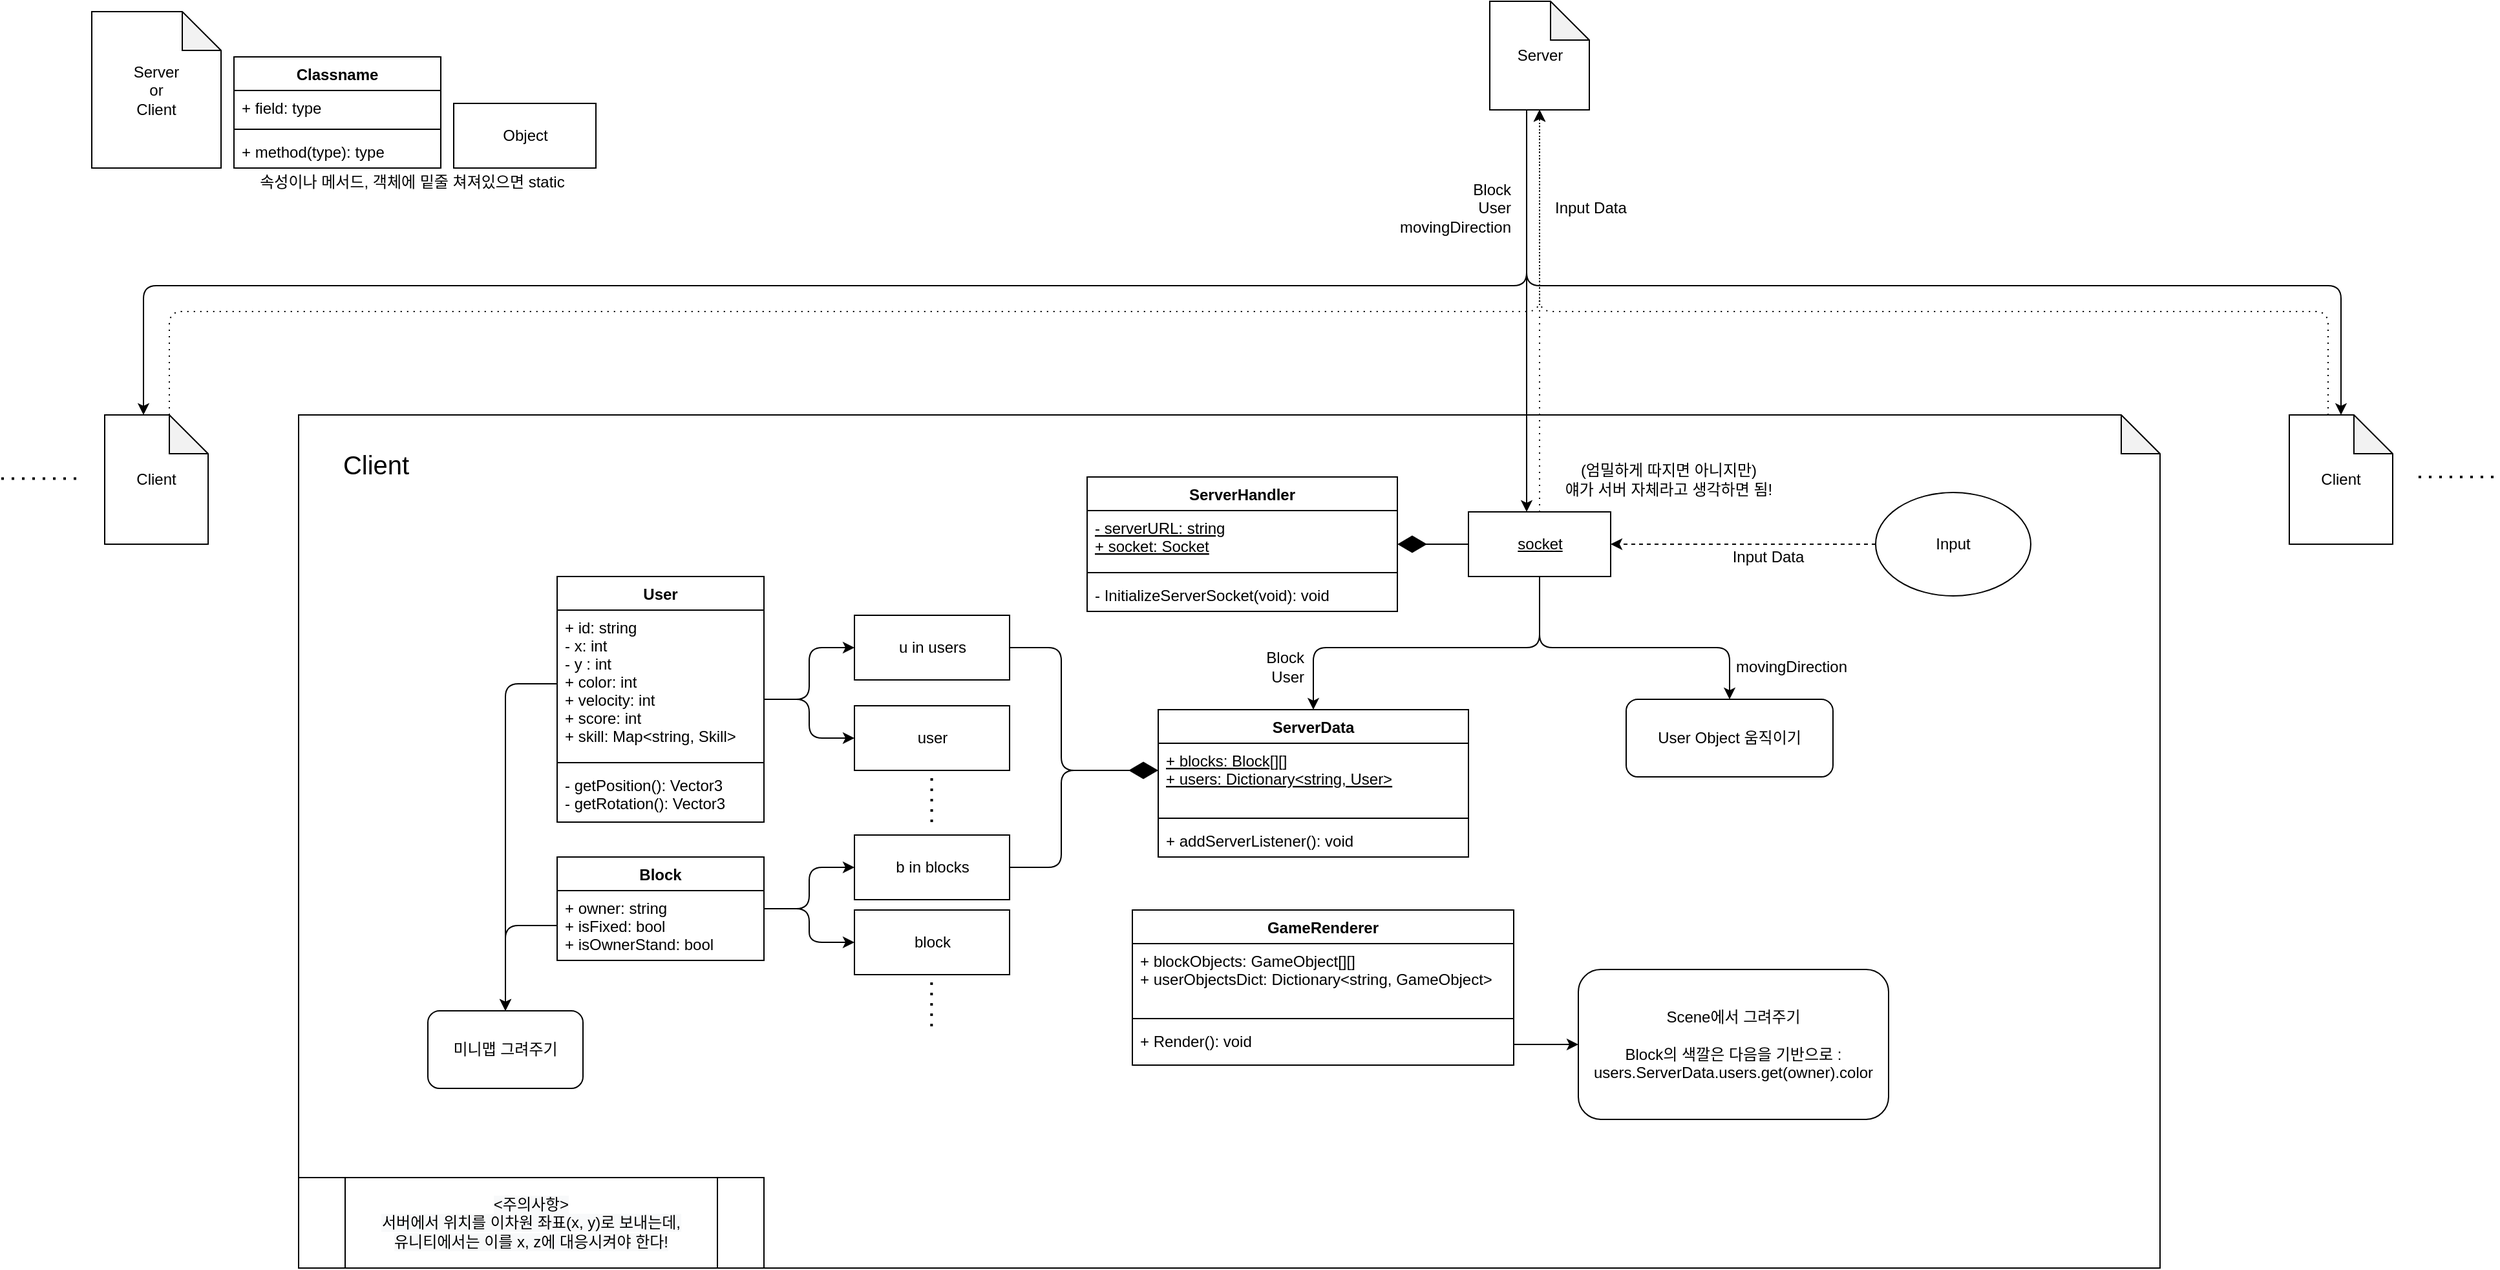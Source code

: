 <mxfile version="14.1.4" type="device"><diagram id="snabIT5SmkFw-tWZp0P_" name="페이지-1"><mxGraphModel dx="4367" dy="878" grid="1" gridSize="10" guides="1" tooltips="1" connect="1" arrows="1" fold="1" page="1" pageScale="1" pageWidth="827" pageHeight="1169" math="0" shadow="0"><root><mxCell id="0"/><mxCell id="1" parent="0"/><mxCell id="8L45tBv5Rqqfm-5lZgjL-73" value="" style="shape=note;whiteSpace=wrap;html=1;backgroundOutline=1;darkOpacity=0.05;" parent="1" vertex="1"><mxGeometry x="-2040" y="370" width="1440" height="660" as="geometry"/></mxCell><mxCell id="8L45tBv5Rqqfm-5lZgjL-30" style="edgeStyle=orthogonalEdgeStyle;rounded=1;orthogonalLoop=1;jettySize=auto;html=1;startArrow=diamondThin;startFill=1;endArrow=none;endFill=0;startSize=20;" parent="1" source="8L45tBv5Rqqfm-5lZgjL-2" target="8L45tBv5Rqqfm-5lZgjL-55" edge="1"><mxGeometry relative="1" as="geometry"><mxPoint x="-910" y="470.0" as="targetPoint"/></mxGeometry></mxCell><mxCell id="8L45tBv5Rqqfm-5lZgjL-2" value="ServerHandler" style="swimlane;fontStyle=1;align=center;verticalAlign=top;childLayout=stackLayout;horizontal=1;startSize=26;horizontalStack=0;resizeParent=1;resizeParentMax=0;resizeLast=0;collapsible=1;marginBottom=0;" parent="1" vertex="1"><mxGeometry x="-1430" y="418" width="240" height="104" as="geometry"/></mxCell><mxCell id="8L45tBv5Rqqfm-5lZgjL-3" value="- serverURL: string&#10;+ socket: Socket" style="text;strokeColor=none;fillColor=none;align=left;verticalAlign=top;spacingLeft=4;spacingRight=4;overflow=hidden;rotatable=0;points=[[0,0.5],[1,0.5]];portConstraint=eastwest;fontStyle=4" parent="8L45tBv5Rqqfm-5lZgjL-2" vertex="1"><mxGeometry y="26" width="240" height="44" as="geometry"/></mxCell><mxCell id="8L45tBv5Rqqfm-5lZgjL-4" value="" style="line;strokeWidth=1;fillColor=none;align=left;verticalAlign=middle;spacingTop=-1;spacingLeft=3;spacingRight=3;rotatable=0;labelPosition=right;points=[];portConstraint=eastwest;" parent="8L45tBv5Rqqfm-5lZgjL-2" vertex="1"><mxGeometry y="70" width="240" height="8" as="geometry"/></mxCell><mxCell id="8L45tBv5Rqqfm-5lZgjL-5" value="- InitializeServerSocket(void): void&#10;" style="text;strokeColor=none;fillColor=none;align=left;verticalAlign=top;spacingLeft=4;spacingRight=4;overflow=hidden;rotatable=0;points=[[0,0.5],[1,0.5]];portConstraint=eastwest;" parent="8L45tBv5Rqqfm-5lZgjL-2" vertex="1"><mxGeometry y="78" width="240" height="26" as="geometry"/></mxCell><mxCell id="8L45tBv5Rqqfm-5lZgjL-10" value="GameRenderer" style="swimlane;fontStyle=1;align=center;verticalAlign=top;childLayout=stackLayout;horizontal=1;startSize=26;horizontalStack=0;resizeParent=1;resizeParentMax=0;resizeLast=0;collapsible=1;marginBottom=0;" parent="1" vertex="1"><mxGeometry x="-1395" y="753" width="295" height="120" as="geometry"/></mxCell><mxCell id="8L45tBv5Rqqfm-5lZgjL-11" value="+ blockObjects: GameObject[][]&#10;+ userObjectsDict: Dictionary&lt;string, GameObject&gt;" style="text;strokeColor=none;fillColor=none;align=left;verticalAlign=top;spacingLeft=4;spacingRight=4;overflow=hidden;rotatable=0;points=[[0,0.5],[1,0.5]];portConstraint=eastwest;fontStyle=0" parent="8L45tBv5Rqqfm-5lZgjL-10" vertex="1"><mxGeometry y="26" width="295" height="54" as="geometry"/></mxCell><mxCell id="8L45tBv5Rqqfm-5lZgjL-12" value="" style="line;strokeWidth=1;fillColor=none;align=left;verticalAlign=middle;spacingTop=-1;spacingLeft=3;spacingRight=3;rotatable=0;labelPosition=right;points=[];portConstraint=eastwest;" parent="8L45tBv5Rqqfm-5lZgjL-10" vertex="1"><mxGeometry y="80" width="295" height="8" as="geometry"/></mxCell><mxCell id="8L45tBv5Rqqfm-5lZgjL-13" value="+ Render(): void" style="text;strokeColor=none;fillColor=none;align=left;verticalAlign=top;spacingLeft=4;spacingRight=4;overflow=hidden;rotatable=0;points=[[0,0.5],[1,0.5]];portConstraint=eastwest;" parent="8L45tBv5Rqqfm-5lZgjL-10" vertex="1"><mxGeometry y="88" width="295" height="32" as="geometry"/></mxCell><mxCell id="8L45tBv5Rqqfm-5lZgjL-45" style="edgeStyle=orthogonalEdgeStyle;rounded=1;orthogonalLoop=1;jettySize=auto;html=1;entryX=0;entryY=0.5;entryDx=0;entryDy=0;" parent="1" source="8L45tBv5Rqqfm-5lZgjL-14" target="8L45tBv5Rqqfm-5lZgjL-44" edge="1"><mxGeometry relative="1" as="geometry"/></mxCell><mxCell id="8L45tBv5Rqqfm-5lZgjL-100" style="edgeStyle=orthogonalEdgeStyle;rounded=1;jumpSize=6;orthogonalLoop=1;jettySize=auto;html=1;startArrow=none;startFill=0;startSize=20;endArrow=classic;endFill=1;endSize=6;strokeWidth=1;fontSize=12;" parent="1" source="8L45tBv5Rqqfm-5lZgjL-14" target="8L45tBv5Rqqfm-5lZgjL-47" edge="1"><mxGeometry relative="1" as="geometry"/></mxCell><mxCell id="8L45tBv5Rqqfm-5lZgjL-14" value="User" style="swimlane;fontStyle=1;align=center;verticalAlign=top;childLayout=stackLayout;horizontal=1;startSize=26;horizontalStack=0;resizeParent=1;resizeParentMax=0;resizeLast=0;collapsible=1;marginBottom=0;" parent="1" vertex="1"><mxGeometry x="-1840" y="495" width="160" height="190" as="geometry"/></mxCell><mxCell id="8L45tBv5Rqqfm-5lZgjL-15" value="+ id: string&#10;- x: int&#10;- y : int&#10;+ color: int&#10;+ velocity: int&#10;+ score: int&#10;+ skill: Map&lt;string, Skill&gt;" style="text;strokeColor=none;fillColor=none;align=left;verticalAlign=top;spacingLeft=4;spacingRight=4;overflow=hidden;rotatable=0;points=[[0,0.5],[1,0.5]];portConstraint=eastwest;" parent="8L45tBv5Rqqfm-5lZgjL-14" vertex="1"><mxGeometry y="26" width="160" height="114" as="geometry"/></mxCell><mxCell id="8L45tBv5Rqqfm-5lZgjL-16" value="" style="line;strokeWidth=1;fillColor=none;align=left;verticalAlign=middle;spacingTop=-1;spacingLeft=3;spacingRight=3;rotatable=0;labelPosition=right;points=[];portConstraint=eastwest;" parent="8L45tBv5Rqqfm-5lZgjL-14" vertex="1"><mxGeometry y="140" width="160" height="8" as="geometry"/></mxCell><mxCell id="8L45tBv5Rqqfm-5lZgjL-17" value="- getPosition(): Vector3&#10;- getRotation(): Vector3" style="text;strokeColor=none;fillColor=none;align=left;verticalAlign=top;spacingLeft=4;spacingRight=4;overflow=hidden;rotatable=0;points=[[0,0.5],[1,0.5]];portConstraint=eastwest;" parent="8L45tBv5Rqqfm-5lZgjL-14" vertex="1"><mxGeometry y="148" width="160" height="42" as="geometry"/></mxCell><mxCell id="8L45tBv5Rqqfm-5lZgjL-43" style="edgeStyle=orthogonalEdgeStyle;rounded=1;orthogonalLoop=1;jettySize=auto;html=1;" parent="1" source="8L45tBv5Rqqfm-5lZgjL-18" target="8L45tBv5Rqqfm-5lZgjL-42" edge="1"><mxGeometry relative="1" as="geometry"/></mxCell><mxCell id="8L45tBv5Rqqfm-5lZgjL-101" style="edgeStyle=orthogonalEdgeStyle;rounded=1;jumpSize=6;orthogonalLoop=1;jettySize=auto;html=1;startArrow=none;startFill=0;startSize=20;endArrow=classic;endFill=1;endSize=6;strokeWidth=1;fontSize=12;" parent="1" source="8L45tBv5Rqqfm-5lZgjL-18" target="8L45tBv5Rqqfm-5lZgjL-48" edge="1"><mxGeometry relative="1" as="geometry"/></mxCell><mxCell id="8L45tBv5Rqqfm-5lZgjL-18" value="Block" style="swimlane;fontStyle=1;align=center;verticalAlign=top;childLayout=stackLayout;horizontal=1;startSize=26;horizontalStack=0;resizeParent=1;resizeParentMax=0;resizeLast=0;collapsible=1;marginBottom=0;" parent="1" vertex="1"><mxGeometry x="-1840" y="712" width="160" height="80" as="geometry"/></mxCell><mxCell id="8L45tBv5Rqqfm-5lZgjL-19" value="+ owner: string&#10;+ isFixed: bool&#10;+ isOwnerStand: bool" style="text;strokeColor=none;fillColor=none;align=left;verticalAlign=top;spacingLeft=4;spacingRight=4;overflow=hidden;rotatable=0;points=[[0,0.5],[1,0.5]];portConstraint=eastwest;" parent="8L45tBv5Rqqfm-5lZgjL-18" vertex="1"><mxGeometry y="26" width="160" height="54" as="geometry"/></mxCell><mxCell id="8L45tBv5Rqqfm-5lZgjL-22" value="ServerData" style="swimlane;fontStyle=1;align=center;verticalAlign=top;childLayout=stackLayout;horizontal=1;startSize=26;horizontalStack=0;resizeParent=1;resizeParentMax=0;resizeLast=0;collapsible=1;marginBottom=0;" parent="1" vertex="1"><mxGeometry x="-1375" y="598" width="240" height="114" as="geometry"/></mxCell><mxCell id="8L45tBv5Rqqfm-5lZgjL-53" value="+ blocks: Block[][]&#10;+ users: Dictionary&lt;string, User&gt;" style="text;strokeColor=none;fillColor=none;align=left;verticalAlign=top;spacingLeft=4;spacingRight=4;overflow=hidden;rotatable=0;points=[[0,0.5],[1,0.5]];portConstraint=eastwest;fontStyle=4" parent="8L45tBv5Rqqfm-5lZgjL-22" vertex="1"><mxGeometry y="26" width="240" height="54" as="geometry"/></mxCell><mxCell id="8L45tBv5Rqqfm-5lZgjL-24" value="" style="line;strokeWidth=1;fillColor=none;align=left;verticalAlign=middle;spacingTop=-1;spacingLeft=3;spacingRight=3;rotatable=0;labelPosition=right;points=[];portConstraint=eastwest;" parent="8L45tBv5Rqqfm-5lZgjL-22" vertex="1"><mxGeometry y="80" width="240" height="8" as="geometry"/></mxCell><mxCell id="8L45tBv5Rqqfm-5lZgjL-25" value="+ addServerListener(): void" style="text;strokeColor=none;fillColor=none;align=left;verticalAlign=top;spacingLeft=4;spacingRight=4;overflow=hidden;rotatable=0;points=[[0,0.5],[1,0.5]];portConstraint=eastwest;" parent="8L45tBv5Rqqfm-5lZgjL-22" vertex="1"><mxGeometry y="88" width="240" height="26" as="geometry"/></mxCell><mxCell id="8L45tBv5Rqqfm-5lZgjL-34" value="Scene에서 그려주기&lt;br&gt;&lt;br&gt;Block의 색깔은 다음을 기반으로 : &lt;br&gt;users.ServerData.users.get(owner).color" style="rounded=1;whiteSpace=wrap;html=1;" parent="1" vertex="1"><mxGeometry x="-1050" y="799" width="240" height="116" as="geometry"/></mxCell><mxCell id="8L45tBv5Rqqfm-5lZgjL-54" style="edgeStyle=orthogonalEdgeStyle;rounded=1;jumpSize=6;orthogonalLoop=1;jettySize=auto;html=1;startSize=6;endArrow=diamondThin;endFill=1;strokeWidth=1;endSize=20;" parent="1" source="8L45tBv5Rqqfm-5lZgjL-42" target="8L45tBv5Rqqfm-5lZgjL-22" edge="1"><mxGeometry relative="1" as="geometry"><Array as="points"><mxPoint x="-1450" y="720"/><mxPoint x="-1450" y="645"/></Array></mxGeometry></mxCell><mxCell id="8L45tBv5Rqqfm-5lZgjL-42" value="b in blocks" style="html=1;" parent="1" vertex="1"><mxGeometry x="-1610" y="695" width="120" height="50" as="geometry"/></mxCell><mxCell id="8L45tBv5Rqqfm-5lZgjL-102" style="edgeStyle=orthogonalEdgeStyle;rounded=1;jumpSize=6;orthogonalLoop=1;jettySize=auto;html=1;startArrow=none;startFill=0;startSize=20;endArrow=classic;endFill=1;endSize=6;strokeWidth=1;fontSize=12;" parent="1" source="8L45tBv5Rqqfm-5lZgjL-44" target="8L45tBv5Rqqfm-5lZgjL-22" edge="1"><mxGeometry relative="1" as="geometry"><Array as="points"><mxPoint x="-1450" y="550"/><mxPoint x="-1450" y="645"/></Array></mxGeometry></mxCell><mxCell id="8L45tBv5Rqqfm-5lZgjL-44" value="u in users" style="html=1;" parent="1" vertex="1"><mxGeometry x="-1610" y="525" width="120" height="50" as="geometry"/></mxCell><mxCell id="8L45tBv5Rqqfm-5lZgjL-47" value="user" style="html=1;" parent="1" vertex="1"><mxGeometry x="-1610" y="595" width="120" height="50" as="geometry"/></mxCell><mxCell id="8L45tBv5Rqqfm-5lZgjL-48" value="block" style="html=1;" parent="1" vertex="1"><mxGeometry x="-1610" y="753" width="120" height="50" as="geometry"/></mxCell><mxCell id="8L45tBv5Rqqfm-5lZgjL-51" value="" style="endArrow=none;dashed=1;html=1;dashPattern=1 3;strokeWidth=2;entryX=0.5;entryY=1;entryDx=0;entryDy=0;" parent="1" edge="1"><mxGeometry width="50" height="50" relative="1" as="geometry"><mxPoint x="-1550.34" y="843" as="sourcePoint"/><mxPoint x="-1550.34" y="803" as="targetPoint"/></mxGeometry></mxCell><mxCell id="8L45tBv5Rqqfm-5lZgjL-93" style="edgeStyle=orthogonalEdgeStyle;rounded=1;jumpSize=6;orthogonalLoop=1;jettySize=auto;html=1;dashed=1;startArrow=none;startFill=0;startSize=20;endArrow=classic;endFill=1;endSize=6;strokeWidth=1;fontSize=12;entryX=0.5;entryY=1;entryDx=0;entryDy=0;entryPerimeter=0;dashPattern=1 4;" parent="1" source="8L45tBv5Rqqfm-5lZgjL-55" target="8L45tBv5Rqqfm-5lZgjL-71" edge="1"><mxGeometry relative="1" as="geometry"><mxPoint x="-1060" y="220" as="targetPoint"/></mxGeometry></mxCell><mxCell id="8L45tBv5Rqqfm-5lZgjL-120" style="edgeStyle=orthogonalEdgeStyle;rounded=1;jumpSize=6;orthogonalLoop=1;jettySize=auto;html=1;startArrow=none;startFill=0;startSize=20;endArrow=classic;endFill=1;endSize=6;strokeWidth=1;fontSize=12;" parent="1" source="8L45tBv5Rqqfm-5lZgjL-55" target="8L45tBv5Rqqfm-5lZgjL-111" edge="1"><mxGeometry relative="1" as="geometry"><Array as="points"><mxPoint x="-1080" y="550"/><mxPoint x="-933" y="550"/></Array></mxGeometry></mxCell><mxCell id="8L45tBv5Rqqfm-5lZgjL-122" style="edgeStyle=orthogonalEdgeStyle;rounded=1;jumpSize=6;orthogonalLoop=1;jettySize=auto;html=1;startArrow=none;startFill=0;startSize=20;endArrow=classic;endFill=1;endSize=6;strokeWidth=1;fontSize=12;" parent="1" source="8L45tBv5Rqqfm-5lZgjL-55" target="8L45tBv5Rqqfm-5lZgjL-22" edge="1"><mxGeometry relative="1" as="geometry"><Array as="points"><mxPoint x="-1080" y="550"/><mxPoint x="-1255" y="550"/></Array></mxGeometry></mxCell><mxCell id="8L45tBv5Rqqfm-5lZgjL-55" value="&lt;u&gt;socket&lt;/u&gt;" style="html=1;" parent="1" vertex="1"><mxGeometry x="-1135" y="445" width="110" height="50" as="geometry"/></mxCell><mxCell id="8L45tBv5Rqqfm-5lZgjL-91" style="edgeStyle=orthogonalEdgeStyle;rounded=1;jumpSize=6;orthogonalLoop=1;jettySize=auto;html=1;dashed=1;startArrow=none;startFill=0;startSize=20;endArrow=classic;endFill=1;endSize=6;strokeWidth=1;fontSize=12;" parent="1" source="8L45tBv5Rqqfm-5lZgjL-57" target="8L45tBv5Rqqfm-5lZgjL-55" edge="1"><mxGeometry relative="1" as="geometry"><Array as="points"/></mxGeometry></mxCell><mxCell id="8L45tBv5Rqqfm-5lZgjL-57" value="Input" style="ellipse;whiteSpace=wrap;html=1;" parent="1" vertex="1"><mxGeometry x="-820" y="430" width="120" height="80" as="geometry"/></mxCell><mxCell id="8L45tBv5Rqqfm-5lZgjL-59" style="edgeStyle=orthogonalEdgeStyle;rounded=1;jumpSize=6;orthogonalLoop=1;jettySize=auto;html=1;startSize=6;endArrow=classic;endFill=1;strokeWidth=1;" parent="1" source="8L45tBv5Rqqfm-5lZgjL-71" target="8L45tBv5Rqqfm-5lZgjL-55" edge="1"><mxGeometry relative="1" as="geometry"><mxPoint x="-1340" y="280" as="sourcePoint"/><Array as="points"><mxPoint x="-1090" y="240"/><mxPoint x="-1090" y="240"/></Array></mxGeometry></mxCell><mxCell id="8L45tBv5Rqqfm-5lZgjL-63" value="Block&lt;br&gt;User&lt;br&gt;movingDirection" style="text;html=1;strokeColor=none;fillColor=none;align=right;verticalAlign=middle;whiteSpace=wrap;rounded=0;" parent="1" vertex="1"><mxGeometry x="-1220" y="180" width="120" height="60" as="geometry"/></mxCell><mxCell id="8L45tBv5Rqqfm-5lZgjL-64" value="Object" style="html=1;" parent="1" vertex="1"><mxGeometry x="-1920" y="129" width="110" height="50" as="geometry"/></mxCell><mxCell id="8L45tBv5Rqqfm-5lZgjL-65" value="Classname" style="swimlane;fontStyle=1;align=center;verticalAlign=top;childLayout=stackLayout;horizontal=1;startSize=26;horizontalStack=0;resizeParent=1;resizeParentMax=0;resizeLast=0;collapsible=1;marginBottom=0;" parent="1" vertex="1"><mxGeometry x="-2090" y="93" width="160" height="86" as="geometry"/></mxCell><mxCell id="8L45tBv5Rqqfm-5lZgjL-66" value="+ field: type" style="text;strokeColor=none;fillColor=none;align=left;verticalAlign=top;spacingLeft=4;spacingRight=4;overflow=hidden;rotatable=0;points=[[0,0.5],[1,0.5]];portConstraint=eastwest;" parent="8L45tBv5Rqqfm-5lZgjL-65" vertex="1"><mxGeometry y="26" width="160" height="26" as="geometry"/></mxCell><mxCell id="8L45tBv5Rqqfm-5lZgjL-67" value="" style="line;strokeWidth=1;fillColor=none;align=left;verticalAlign=middle;spacingTop=-1;spacingLeft=3;spacingRight=3;rotatable=0;labelPosition=right;points=[];portConstraint=eastwest;" parent="8L45tBv5Rqqfm-5lZgjL-65" vertex="1"><mxGeometry y="52" width="160" height="8" as="geometry"/></mxCell><mxCell id="8L45tBv5Rqqfm-5lZgjL-68" value="+ method(type): type" style="text;strokeColor=none;fillColor=none;align=left;verticalAlign=top;spacingLeft=4;spacingRight=4;overflow=hidden;rotatable=0;points=[[0,0.5],[1,0.5]];portConstraint=eastwest;" parent="8L45tBv5Rqqfm-5lZgjL-65" vertex="1"><mxGeometry y="60" width="160" height="26" as="geometry"/></mxCell><mxCell id="8L45tBv5Rqqfm-5lZgjL-77" style="edgeStyle=orthogonalEdgeStyle;rounded=1;jumpSize=6;orthogonalLoop=1;jettySize=auto;html=1;endArrow=classic;endFill=1;strokeWidth=1;" parent="1" source="8L45tBv5Rqqfm-5lZgjL-71" target="8L45tBv5Rqqfm-5lZgjL-75" edge="1"><mxGeometry relative="1" as="geometry"><Array as="points"><mxPoint x="-1090" y="270"/><mxPoint x="-2160" y="270"/></Array></mxGeometry></mxCell><mxCell id="8L45tBv5Rqqfm-5lZgjL-78" style="edgeStyle=orthogonalEdgeStyle;rounded=1;jumpSize=6;orthogonalLoop=1;jettySize=auto;html=1;endArrow=classic;endFill=1;strokeWidth=1;" parent="1" source="8L45tBv5Rqqfm-5lZgjL-71" target="8L45tBv5Rqqfm-5lZgjL-76" edge="1"><mxGeometry relative="1" as="geometry"><Array as="points"><mxPoint x="-1090" y="270"/><mxPoint x="-460" y="270"/></Array></mxGeometry></mxCell><mxCell id="8L45tBv5Rqqfm-5lZgjL-71" value="Server" style="shape=note;whiteSpace=wrap;html=1;backgroundOutline=1;darkOpacity=0.05;" parent="1" vertex="1"><mxGeometry x="-1118.5" y="50" width="77" height="84" as="geometry"/></mxCell><mxCell id="8L45tBv5Rqqfm-5lZgjL-72" value="Server&lt;br&gt;or&lt;br&gt;Client" style="shape=note;whiteSpace=wrap;html=1;backgroundOutline=1;darkOpacity=0.05;" parent="1" vertex="1"><mxGeometry x="-2200" y="58" width="100" height="121" as="geometry"/></mxCell><mxCell id="8L45tBv5Rqqfm-5lZgjL-74" value="Client" style="text;html=1;strokeColor=none;fillColor=none;align=center;verticalAlign=middle;whiteSpace=wrap;rounded=0;fontSize=20;" parent="1" vertex="1"><mxGeometry x="-2000" y="398" width="40" height="20" as="geometry"/></mxCell><mxCell id="8L45tBv5Rqqfm-5lZgjL-94" style="edgeStyle=orthogonalEdgeStyle;rounded=1;jumpSize=6;orthogonalLoop=1;jettySize=auto;html=1;entryX=0.5;entryY=1;entryDx=0;entryDy=0;entryPerimeter=0;dashed=1;startArrow=none;startFill=0;startSize=20;endArrow=classic;endFill=1;endSize=6;strokeWidth=1;fontSize=12;dashPattern=1 4;" parent="1" source="8L45tBv5Rqqfm-5lZgjL-75" target="8L45tBv5Rqqfm-5lZgjL-71" edge="1"><mxGeometry relative="1" as="geometry"><Array as="points"><mxPoint x="-2140" y="290"/><mxPoint x="-1080" y="290"/></Array></mxGeometry></mxCell><mxCell id="8L45tBv5Rqqfm-5lZgjL-75" value="Client" style="shape=note;whiteSpace=wrap;html=1;backgroundOutline=1;darkOpacity=0.05;" parent="1" vertex="1"><mxGeometry x="-2190" y="370" width="80" height="100" as="geometry"/></mxCell><mxCell id="8L45tBv5Rqqfm-5lZgjL-95" style="edgeStyle=orthogonalEdgeStyle;rounded=1;jumpSize=6;orthogonalLoop=1;jettySize=auto;html=1;dashed=1;startArrow=none;startFill=0;startSize=20;endArrow=classic;endFill=1;endSize=6;strokeWidth=1;fontSize=12;dashPattern=1 4;entryX=0.5;entryY=1;entryDx=0;entryDy=0;entryPerimeter=0;" parent="1" source="8L45tBv5Rqqfm-5lZgjL-76" target="8L45tBv5Rqqfm-5lZgjL-71" edge="1"><mxGeometry relative="1" as="geometry"><mxPoint x="-1080" y="210" as="targetPoint"/><Array as="points"><mxPoint x="-470" y="290"/><mxPoint x="-1080" y="290"/></Array></mxGeometry></mxCell><mxCell id="8L45tBv5Rqqfm-5lZgjL-76" value="Client" style="shape=note;whiteSpace=wrap;html=1;backgroundOutline=1;darkOpacity=0.05;" parent="1" vertex="1"><mxGeometry x="-500" y="370" width="80" height="100" as="geometry"/></mxCell><mxCell id="8L45tBv5Rqqfm-5lZgjL-79" value="" style="endArrow=none;dashed=1;html=1;dashPattern=1 3;strokeWidth=2;" parent="1" edge="1"><mxGeometry width="50" height="50" relative="1" as="geometry"><mxPoint x="-2270" y="419.29" as="sourcePoint"/><mxPoint x="-2210" y="419.29" as="targetPoint"/></mxGeometry></mxCell><mxCell id="8L45tBv5Rqqfm-5lZgjL-80" value="" style="endArrow=none;dashed=1;html=1;dashPattern=1 3;strokeWidth=2;" parent="1" edge="1"><mxGeometry width="50" height="50" relative="1" as="geometry"><mxPoint x="-400" y="418" as="sourcePoint"/><mxPoint x="-340" y="418" as="targetPoint"/></mxGeometry></mxCell><mxCell id="8L45tBv5Rqqfm-5lZgjL-81" value="(엄밀하게 따지면 아니지만)&lt;br&gt;얘가 서버 자체라고 생각하면 됨!" style="text;html=1;strokeColor=none;fillColor=none;align=center;verticalAlign=middle;whiteSpace=wrap;rounded=0;" parent="1" vertex="1"><mxGeometry x="-1080" y="410" width="200" height="20" as="geometry"/></mxCell><mxCell id="8L45tBv5Rqqfm-5lZgjL-83" value="미니맵 그려주기" style="rounded=1;whiteSpace=wrap;html=1;fontSize=12;" parent="1" vertex="1"><mxGeometry x="-1940" y="831" width="120" height="60" as="geometry"/></mxCell><mxCell id="8L45tBv5Rqqfm-5lZgjL-84" style="edgeStyle=orthogonalEdgeStyle;rounded=1;jumpSize=6;orthogonalLoop=1;jettySize=auto;html=1;entryX=0.5;entryY=0;entryDx=0;entryDy=0;startSize=6;endArrow=classic;endFill=1;endSize=6;strokeWidth=1;fontSize=12;" parent="1" source="8L45tBv5Rqqfm-5lZgjL-15" target="8L45tBv5Rqqfm-5lZgjL-83" edge="1"><mxGeometry relative="1" as="geometry"/></mxCell><mxCell id="8L45tBv5Rqqfm-5lZgjL-85" style="edgeStyle=orthogonalEdgeStyle;rounded=1;jumpSize=6;orthogonalLoop=1;jettySize=auto;html=1;startSize=6;endArrow=classic;endFill=1;endSize=6;strokeWidth=1;fontSize=12;" parent="1" source="8L45tBv5Rqqfm-5lZgjL-19" target="8L45tBv5Rqqfm-5lZgjL-83" edge="1"><mxGeometry relative="1" as="geometry"/></mxCell><mxCell id="8L45tBv5Rqqfm-5lZgjL-90" value="Input Data" style="text;html=1;strokeColor=none;fillColor=none;align=left;verticalAlign=middle;whiteSpace=wrap;rounded=0;" parent="1" vertex="1"><mxGeometry x="-1070" y="200" width="60" height="20" as="geometry"/></mxCell><mxCell id="8L45tBv5Rqqfm-5lZgjL-103" value="Input Data" style="text;html=1;strokeColor=none;fillColor=none;align=center;verticalAlign=middle;whiteSpace=wrap;rounded=0;" parent="1" vertex="1"><mxGeometry x="-933" y="470" width="60" height="20" as="geometry"/></mxCell><mxCell id="8L45tBv5Rqqfm-5lZgjL-108" value="&lt;span style=&quot;color: rgb(0 , 0 , 0) ; font-family: &amp;#34;helvetica&amp;#34; ; font-size: 12px ; font-style: normal ; font-weight: 400 ; letter-spacing: normal ; text-indent: 0px ; text-transform: none ; word-spacing: 0px ; background-color: rgb(248 , 249 , 250) ; display: inline ; float: none&quot;&gt;&amp;lt;주의사항&amp;gt;&lt;/span&gt;&lt;br style=&quot;color: rgb(0 , 0 , 0) ; font-family: &amp;#34;helvetica&amp;#34; ; font-size: 12px ; font-style: normal ; font-weight: 400 ; letter-spacing: normal ; text-indent: 0px ; text-transform: none ; word-spacing: 0px ; background-color: rgb(248 , 249 , 250)&quot;&gt;&lt;span style=&quot;color: rgb(0 , 0 , 0) ; font-family: &amp;#34;helvetica&amp;#34; ; font-size: 12px ; font-style: normal ; font-weight: 400 ; letter-spacing: normal ; text-indent: 0px ; text-transform: none ; word-spacing: 0px ; background-color: rgb(248 , 249 , 250) ; display: inline ; float: none&quot;&gt;서버에서 위치를 이차원 좌표(x, y)로 보내는데,&lt;br&gt;유니티에서는 이를 x, z에 대응시켜야 한다!&lt;/span&gt;" style="shape=process;whiteSpace=wrap;html=1;backgroundOutline=1;fontSize=12;align=center;" parent="1" vertex="1"><mxGeometry x="-2040" y="960" width="360" height="70" as="geometry"/></mxCell><mxCell id="8L45tBv5Rqqfm-5lZgjL-111" value="User Object 움직이기" style="rounded=1;whiteSpace=wrap;html=1;fontSize=12;align=center;" parent="1" vertex="1"><mxGeometry x="-1013" y="590" width="160" height="60" as="geometry"/></mxCell><mxCell id="8L45tBv5Rqqfm-5lZgjL-116" value="속성이나 메서드, 객체에 밑줄 쳐져있으면 static" style="text;html=1;strokeColor=none;fillColor=none;align=center;verticalAlign=middle;whiteSpace=wrap;rounded=0;fontSize=12;" parent="1" vertex="1"><mxGeometry x="-2094" y="180" width="284" height="20" as="geometry"/></mxCell><mxCell id="8L45tBv5Rqqfm-5lZgjL-117" style="edgeStyle=orthogonalEdgeStyle;rounded=1;jumpSize=6;orthogonalLoop=1;jettySize=auto;html=1;startArrow=none;startFill=0;startSize=20;endArrow=classic;endFill=1;endSize=6;strokeWidth=1;fontSize=12;" parent="1" source="8L45tBv5Rqqfm-5lZgjL-13" target="8L45tBv5Rqqfm-5lZgjL-34" edge="1"><mxGeometry relative="1" as="geometry"/></mxCell><mxCell id="8L45tBv5Rqqfm-5lZgjL-119" value="" style="endArrow=none;dashed=1;html=1;dashPattern=1 3;strokeWidth=2;entryX=0.5;entryY=1;entryDx=0;entryDy=0;" parent="1" edge="1"><mxGeometry width="50" height="50" relative="1" as="geometry"><mxPoint x="-1550.24" y="685" as="sourcePoint"/><mxPoint x="-1550.24" y="645" as="targetPoint"/></mxGeometry></mxCell><mxCell id="8L45tBv5Rqqfm-5lZgjL-123" value="Block&lt;br&gt;User" style="text;html=1;strokeColor=none;fillColor=none;align=right;verticalAlign=middle;whiteSpace=wrap;rounded=0;" parent="1" vertex="1"><mxGeometry x="-1380" y="550" width="120" height="30" as="geometry"/></mxCell><mxCell id="8L45tBv5Rqqfm-5lZgjL-124" value="movingDirection" style="text;html=1;strokeColor=none;fillColor=none;align=left;verticalAlign=middle;whiteSpace=wrap;rounded=0;" parent="1" vertex="1"><mxGeometry x="-930" y="555" width="120" height="20" as="geometry"/></mxCell></root></mxGraphModel></diagram></mxfile>